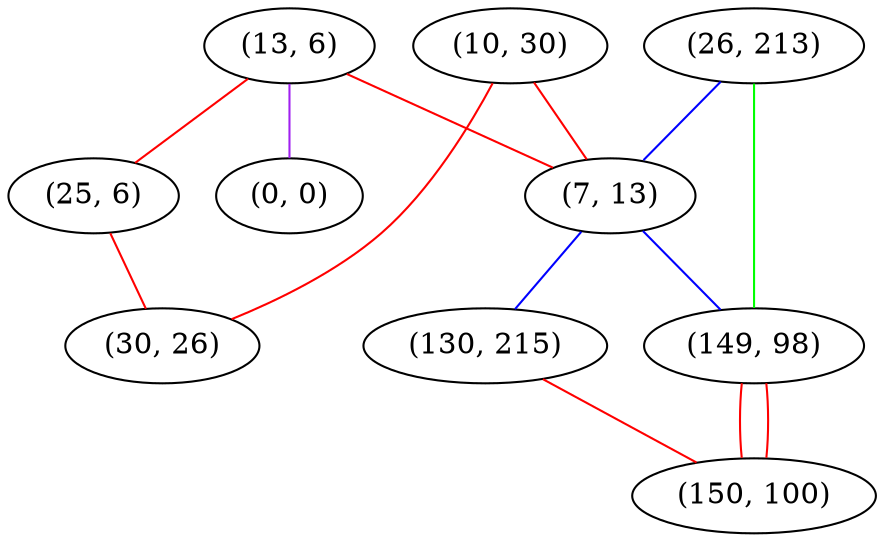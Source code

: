 graph "" {
"(13, 6)";
"(26, 213)";
"(10, 30)";
"(25, 6)";
"(7, 13)";
"(149, 98)";
"(0, 0)";
"(130, 215)";
"(150, 100)";
"(30, 26)";
"(13, 6)" -- "(7, 13)"  [color=red, key=0, weight=1];
"(13, 6)" -- "(25, 6)"  [color=red, key=0, weight=1];
"(13, 6)" -- "(0, 0)"  [color=purple, key=0, weight=4];
"(26, 213)" -- "(7, 13)"  [color=blue, key=0, weight=3];
"(26, 213)" -- "(149, 98)"  [color=green, key=0, weight=2];
"(10, 30)" -- "(30, 26)"  [color=red, key=0, weight=1];
"(10, 30)" -- "(7, 13)"  [color=red, key=0, weight=1];
"(25, 6)" -- "(30, 26)"  [color=red, key=0, weight=1];
"(7, 13)" -- "(130, 215)"  [color=blue, key=0, weight=3];
"(7, 13)" -- "(149, 98)"  [color=blue, key=0, weight=3];
"(149, 98)" -- "(150, 100)"  [color=red, key=0, weight=1];
"(149, 98)" -- "(150, 100)"  [color=red, key=1, weight=1];
"(130, 215)" -- "(150, 100)"  [color=red, key=0, weight=1];
}
